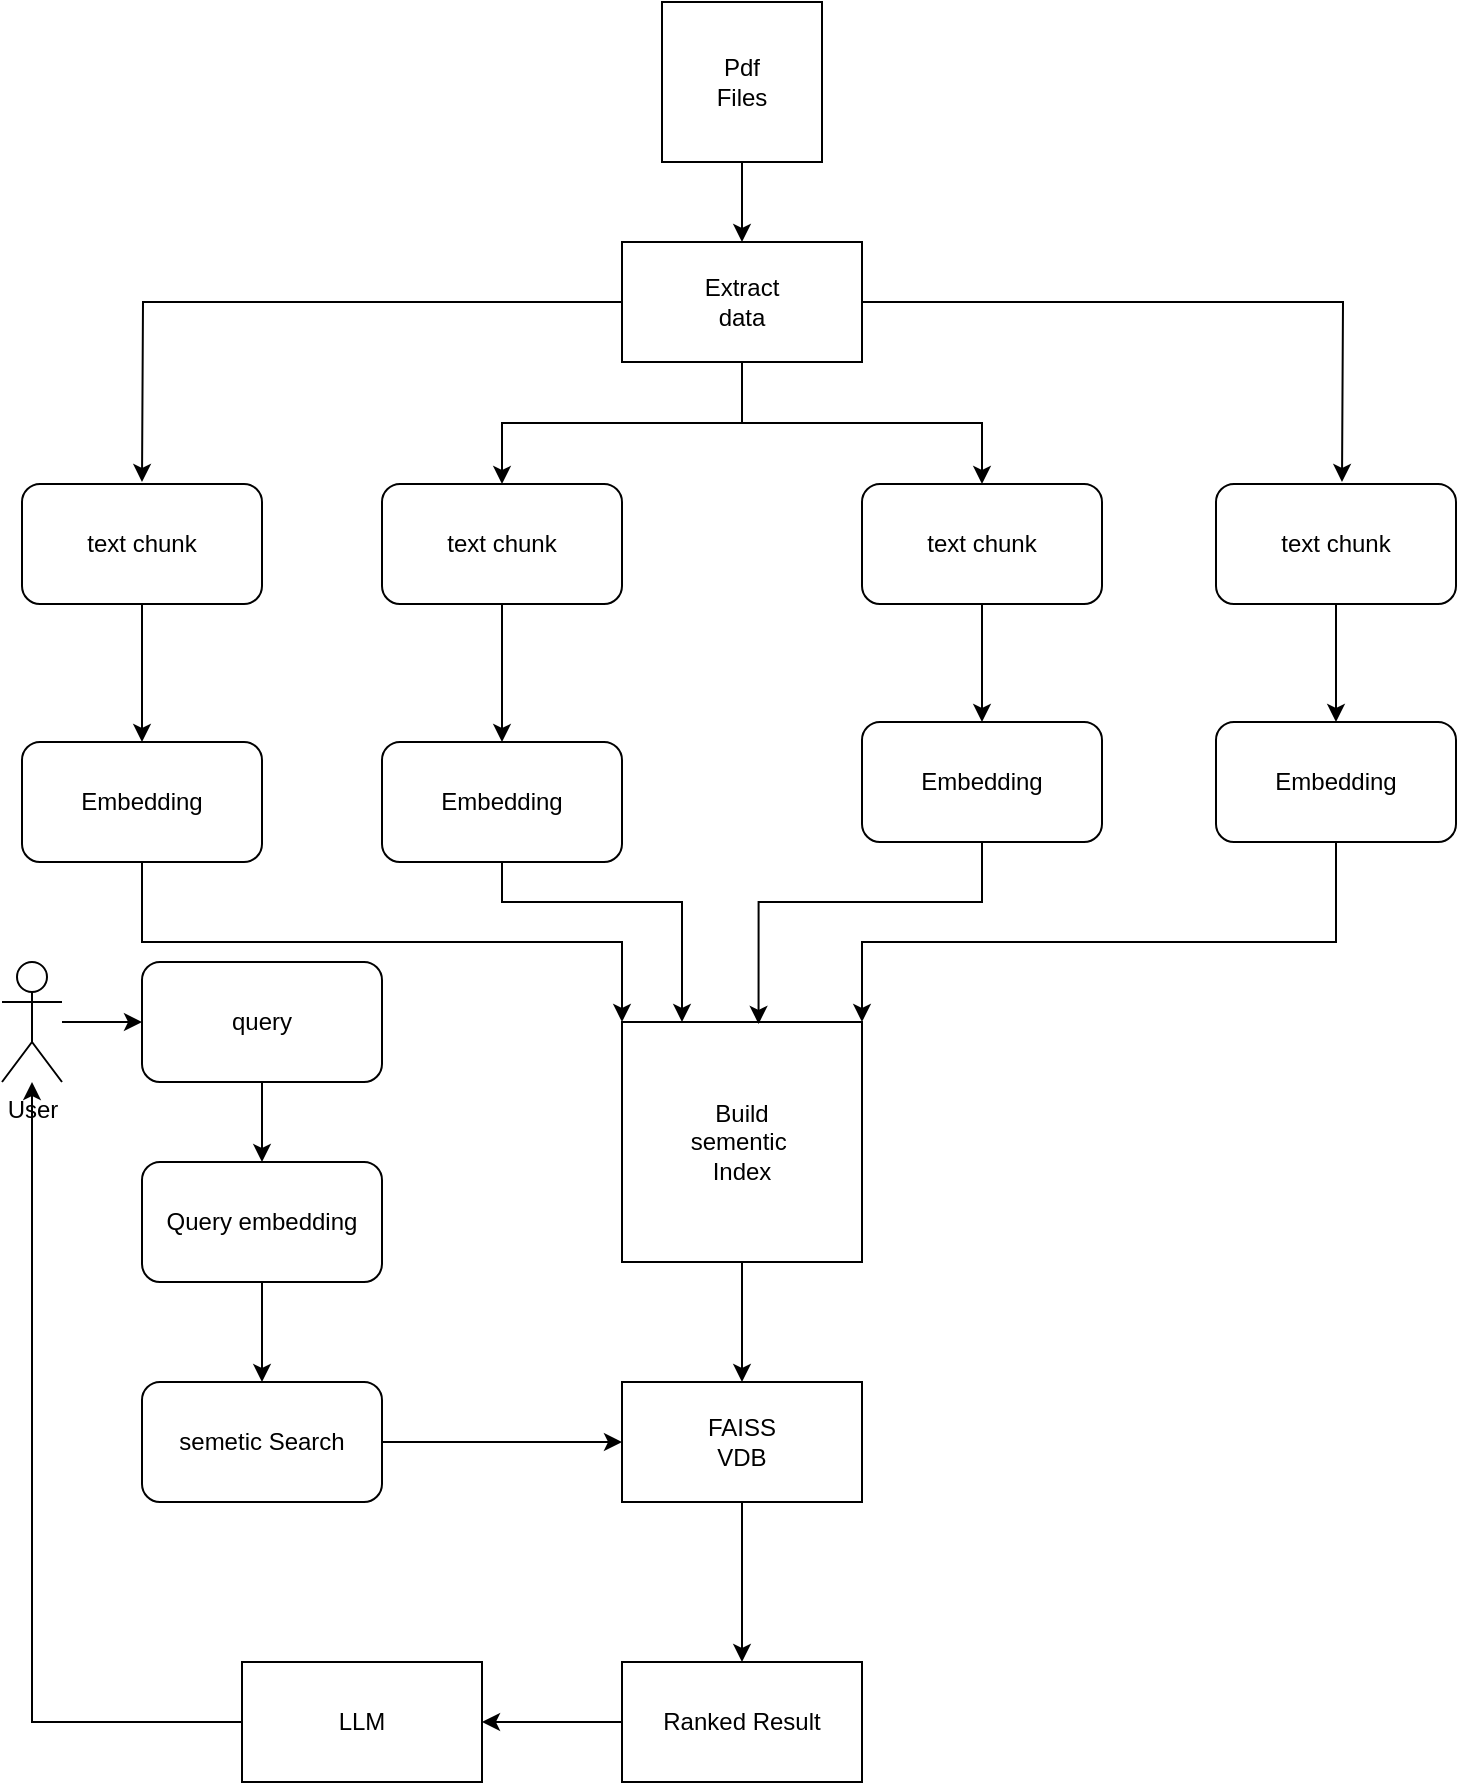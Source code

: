 <mxfile version="28.0.7">
  <diagram name="Page-1" id="53QNOTSQqFpATDOJLD6Y">
    <mxGraphModel dx="657" dy="445" grid="1" gridSize="10" guides="1" tooltips="1" connect="1" arrows="1" fold="1" page="1" pageScale="1" pageWidth="850" pageHeight="1100" math="0" shadow="0">
      <root>
        <mxCell id="0" />
        <mxCell id="1" parent="0" />
        <mxCell id="gq1TbWtQgOLQWXrwvLaA-51" value="" style="edgeStyle=orthogonalEdgeStyle;rounded=0;orthogonalLoop=1;jettySize=auto;html=1;" edge="1" parent="1" source="gq1TbWtQgOLQWXrwvLaA-15" target="gq1TbWtQgOLQWXrwvLaA-16">
          <mxGeometry relative="1" as="geometry" />
        </mxCell>
        <mxCell id="gq1TbWtQgOLQWXrwvLaA-15" value="Pdf&lt;div&gt;Files&lt;/div&gt;" style="whiteSpace=wrap;html=1;aspect=fixed;" vertex="1" parent="1">
          <mxGeometry x="360" y="40" width="80" height="80" as="geometry" />
        </mxCell>
        <mxCell id="gq1TbWtQgOLQWXrwvLaA-43" style="edgeStyle=orthogonalEdgeStyle;rounded=0;orthogonalLoop=1;jettySize=auto;html=1;" edge="1" parent="1" source="gq1TbWtQgOLQWXrwvLaA-16">
          <mxGeometry relative="1" as="geometry">
            <mxPoint x="100" y="280" as="targetPoint" />
          </mxGeometry>
        </mxCell>
        <mxCell id="gq1TbWtQgOLQWXrwvLaA-44" style="edgeStyle=orthogonalEdgeStyle;rounded=0;orthogonalLoop=1;jettySize=auto;html=1;" edge="1" parent="1" source="gq1TbWtQgOLQWXrwvLaA-16">
          <mxGeometry relative="1" as="geometry">
            <mxPoint x="700" y="280" as="targetPoint" />
          </mxGeometry>
        </mxCell>
        <mxCell id="gq1TbWtQgOLQWXrwvLaA-45" style="edgeStyle=orthogonalEdgeStyle;rounded=0;orthogonalLoop=1;jettySize=auto;html=1;entryX=0.5;entryY=0;entryDx=0;entryDy=0;" edge="1" parent="1" source="gq1TbWtQgOLQWXrwvLaA-16" target="gq1TbWtQgOLQWXrwvLaA-21">
          <mxGeometry relative="1" as="geometry" />
        </mxCell>
        <mxCell id="gq1TbWtQgOLQWXrwvLaA-46" style="edgeStyle=orthogonalEdgeStyle;rounded=0;orthogonalLoop=1;jettySize=auto;html=1;" edge="1" parent="1" source="gq1TbWtQgOLQWXrwvLaA-16" target="gq1TbWtQgOLQWXrwvLaA-22">
          <mxGeometry relative="1" as="geometry" />
        </mxCell>
        <mxCell id="gq1TbWtQgOLQWXrwvLaA-16" value="Extract&lt;div&gt;data&lt;/div&gt;" style="rounded=0;whiteSpace=wrap;html=1;" vertex="1" parent="1">
          <mxGeometry x="340" y="160" width="120" height="60" as="geometry" />
        </mxCell>
        <mxCell id="gq1TbWtQgOLQWXrwvLaA-47" value="" style="edgeStyle=orthogonalEdgeStyle;rounded=0;orthogonalLoop=1;jettySize=auto;html=1;" edge="1" parent="1" source="gq1TbWtQgOLQWXrwvLaA-17" target="gq1TbWtQgOLQWXrwvLaA-24">
          <mxGeometry relative="1" as="geometry" />
        </mxCell>
        <mxCell id="gq1TbWtQgOLQWXrwvLaA-17" value="text chunk" style="rounded=1;whiteSpace=wrap;html=1;" vertex="1" parent="1">
          <mxGeometry x="40" y="281" width="120" height="60" as="geometry" />
        </mxCell>
        <mxCell id="gq1TbWtQgOLQWXrwvLaA-48" value="" style="edgeStyle=orthogonalEdgeStyle;rounded=0;orthogonalLoop=1;jettySize=auto;html=1;" edge="1" parent="1" source="gq1TbWtQgOLQWXrwvLaA-21" target="gq1TbWtQgOLQWXrwvLaA-25">
          <mxGeometry relative="1" as="geometry" />
        </mxCell>
        <mxCell id="gq1TbWtQgOLQWXrwvLaA-21" value="text chunk" style="rounded=1;whiteSpace=wrap;html=1;" vertex="1" parent="1">
          <mxGeometry x="220" y="281" width="120" height="60" as="geometry" />
        </mxCell>
        <mxCell id="gq1TbWtQgOLQWXrwvLaA-49" value="" style="edgeStyle=orthogonalEdgeStyle;rounded=0;orthogonalLoop=1;jettySize=auto;html=1;" edge="1" parent="1" source="gq1TbWtQgOLQWXrwvLaA-22" target="gq1TbWtQgOLQWXrwvLaA-27">
          <mxGeometry relative="1" as="geometry" />
        </mxCell>
        <mxCell id="gq1TbWtQgOLQWXrwvLaA-22" value="text chunk" style="rounded=1;whiteSpace=wrap;html=1;" vertex="1" parent="1">
          <mxGeometry x="460" y="281" width="120" height="60" as="geometry" />
        </mxCell>
        <mxCell id="gq1TbWtQgOLQWXrwvLaA-50" value="" style="edgeStyle=orthogonalEdgeStyle;rounded=0;orthogonalLoop=1;jettySize=auto;html=1;" edge="1" parent="1" source="gq1TbWtQgOLQWXrwvLaA-23" target="gq1TbWtQgOLQWXrwvLaA-26">
          <mxGeometry relative="1" as="geometry" />
        </mxCell>
        <mxCell id="gq1TbWtQgOLQWXrwvLaA-23" value="text chunk" style="rounded=1;whiteSpace=wrap;html=1;" vertex="1" parent="1">
          <mxGeometry x="637" y="281" width="120" height="60" as="geometry" />
        </mxCell>
        <mxCell id="gq1TbWtQgOLQWXrwvLaA-40" style="edgeStyle=orthogonalEdgeStyle;rounded=0;orthogonalLoop=1;jettySize=auto;html=1;entryX=0;entryY=0;entryDx=0;entryDy=0;" edge="1" parent="1" source="gq1TbWtQgOLQWXrwvLaA-24" target="gq1TbWtQgOLQWXrwvLaA-28">
          <mxGeometry relative="1" as="geometry">
            <Array as="points">
              <mxPoint x="100" y="510" />
              <mxPoint x="340" y="510" />
            </Array>
          </mxGeometry>
        </mxCell>
        <mxCell id="gq1TbWtQgOLQWXrwvLaA-24" value="Embedding" style="rounded=1;whiteSpace=wrap;html=1;" vertex="1" parent="1">
          <mxGeometry x="40" y="410" width="120" height="60" as="geometry" />
        </mxCell>
        <mxCell id="gq1TbWtQgOLQWXrwvLaA-39" style="edgeStyle=orthogonalEdgeStyle;rounded=0;orthogonalLoop=1;jettySize=auto;html=1;entryX=0.25;entryY=0;entryDx=0;entryDy=0;" edge="1" parent="1" source="gq1TbWtQgOLQWXrwvLaA-25" target="gq1TbWtQgOLQWXrwvLaA-28">
          <mxGeometry relative="1" as="geometry">
            <Array as="points">
              <mxPoint x="280" y="490" />
              <mxPoint x="370" y="490" />
            </Array>
          </mxGeometry>
        </mxCell>
        <mxCell id="gq1TbWtQgOLQWXrwvLaA-25" value="Embedding" style="rounded=1;whiteSpace=wrap;html=1;" vertex="1" parent="1">
          <mxGeometry x="220" y="410" width="120" height="60" as="geometry" />
        </mxCell>
        <mxCell id="gq1TbWtQgOLQWXrwvLaA-42" style="edgeStyle=orthogonalEdgeStyle;rounded=0;orthogonalLoop=1;jettySize=auto;html=1;entryX=1;entryY=0;entryDx=0;entryDy=0;" edge="1" parent="1" source="gq1TbWtQgOLQWXrwvLaA-26" target="gq1TbWtQgOLQWXrwvLaA-28">
          <mxGeometry relative="1" as="geometry">
            <Array as="points">
              <mxPoint x="697" y="510" />
              <mxPoint x="460" y="510" />
            </Array>
          </mxGeometry>
        </mxCell>
        <mxCell id="gq1TbWtQgOLQWXrwvLaA-26" value="Embedding" style="rounded=1;whiteSpace=wrap;html=1;" vertex="1" parent="1">
          <mxGeometry x="637" y="400" width="120" height="60" as="geometry" />
        </mxCell>
        <mxCell id="gq1TbWtQgOLQWXrwvLaA-27" value="Embedding" style="rounded=1;whiteSpace=wrap;html=1;" vertex="1" parent="1">
          <mxGeometry x="460" y="400" width="120" height="60" as="geometry" />
        </mxCell>
        <mxCell id="gq1TbWtQgOLQWXrwvLaA-38" value="" style="edgeStyle=orthogonalEdgeStyle;rounded=0;orthogonalLoop=1;jettySize=auto;html=1;" edge="1" parent="1" source="gq1TbWtQgOLQWXrwvLaA-28" target="gq1TbWtQgOLQWXrwvLaA-29">
          <mxGeometry relative="1" as="geometry" />
        </mxCell>
        <mxCell id="gq1TbWtQgOLQWXrwvLaA-28" value="Build&lt;div&gt;sementic&amp;nbsp;&lt;/div&gt;&lt;div&gt;Index&lt;/div&gt;" style="whiteSpace=wrap;html=1;aspect=fixed;" vertex="1" parent="1">
          <mxGeometry x="340" y="550" width="120" height="120" as="geometry" />
        </mxCell>
        <mxCell id="gq1TbWtQgOLQWXrwvLaA-52" style="edgeStyle=orthogonalEdgeStyle;rounded=0;orthogonalLoop=1;jettySize=auto;html=1;" edge="1" parent="1" source="gq1TbWtQgOLQWXrwvLaA-29">
          <mxGeometry relative="1" as="geometry">
            <mxPoint x="400" y="870" as="targetPoint" />
          </mxGeometry>
        </mxCell>
        <mxCell id="gq1TbWtQgOLQWXrwvLaA-29" value="FAISS&lt;div&gt;VDB&lt;/div&gt;" style="rounded=0;whiteSpace=wrap;html=1;" vertex="1" parent="1">
          <mxGeometry x="340" y="730" width="120" height="60" as="geometry" />
        </mxCell>
        <mxCell id="gq1TbWtQgOLQWXrwvLaA-36" value="" style="edgeStyle=orthogonalEdgeStyle;rounded=0;orthogonalLoop=1;jettySize=auto;html=1;" edge="1" parent="1" source="gq1TbWtQgOLQWXrwvLaA-30" target="gq1TbWtQgOLQWXrwvLaA-31">
          <mxGeometry relative="1" as="geometry" />
        </mxCell>
        <mxCell id="gq1TbWtQgOLQWXrwvLaA-30" value="User&lt;div&gt;&lt;br&gt;&lt;/div&gt;" style="shape=umlActor;verticalLabelPosition=bottom;verticalAlign=top;html=1;outlineConnect=0;" vertex="1" parent="1">
          <mxGeometry x="30" y="520" width="30" height="60" as="geometry" />
        </mxCell>
        <mxCell id="gq1TbWtQgOLQWXrwvLaA-34" value="" style="edgeStyle=orthogonalEdgeStyle;rounded=0;orthogonalLoop=1;jettySize=auto;html=1;" edge="1" parent="1" source="gq1TbWtQgOLQWXrwvLaA-31" target="gq1TbWtQgOLQWXrwvLaA-32">
          <mxGeometry relative="1" as="geometry" />
        </mxCell>
        <mxCell id="gq1TbWtQgOLQWXrwvLaA-31" value="query" style="rounded=1;whiteSpace=wrap;html=1;" vertex="1" parent="1">
          <mxGeometry x="100" y="520" width="120" height="60" as="geometry" />
        </mxCell>
        <mxCell id="gq1TbWtQgOLQWXrwvLaA-35" value="" style="edgeStyle=orthogonalEdgeStyle;rounded=0;orthogonalLoop=1;jettySize=auto;html=1;" edge="1" parent="1" source="gq1TbWtQgOLQWXrwvLaA-32" target="gq1TbWtQgOLQWXrwvLaA-33">
          <mxGeometry relative="1" as="geometry" />
        </mxCell>
        <mxCell id="gq1TbWtQgOLQWXrwvLaA-32" value="Query embedding" style="rounded=1;whiteSpace=wrap;html=1;" vertex="1" parent="1">
          <mxGeometry x="100" y="620" width="120" height="60" as="geometry" />
        </mxCell>
        <mxCell id="gq1TbWtQgOLQWXrwvLaA-37" style="edgeStyle=orthogonalEdgeStyle;rounded=0;orthogonalLoop=1;jettySize=auto;html=1;" edge="1" parent="1" source="gq1TbWtQgOLQWXrwvLaA-33" target="gq1TbWtQgOLQWXrwvLaA-29">
          <mxGeometry relative="1" as="geometry" />
        </mxCell>
        <mxCell id="gq1TbWtQgOLQWXrwvLaA-33" value="semetic Search" style="rounded=1;whiteSpace=wrap;html=1;" vertex="1" parent="1">
          <mxGeometry x="100" y="730" width="120" height="60" as="geometry" />
        </mxCell>
        <mxCell id="gq1TbWtQgOLQWXrwvLaA-41" style="edgeStyle=orthogonalEdgeStyle;rounded=0;orthogonalLoop=1;jettySize=auto;html=1;entryX=0.569;entryY=0.008;entryDx=0;entryDy=0;entryPerimeter=0;" edge="1" parent="1" source="gq1TbWtQgOLQWXrwvLaA-27" target="gq1TbWtQgOLQWXrwvLaA-28">
          <mxGeometry relative="1" as="geometry">
            <Array as="points">
              <mxPoint x="520" y="490" />
              <mxPoint x="408" y="490" />
            </Array>
          </mxGeometry>
        </mxCell>
        <mxCell id="gq1TbWtQgOLQWXrwvLaA-55" style="edgeStyle=orthogonalEdgeStyle;rounded=0;orthogonalLoop=1;jettySize=auto;html=1;entryX=1;entryY=0.5;entryDx=0;entryDy=0;" edge="1" parent="1" source="gq1TbWtQgOLQWXrwvLaA-53" target="gq1TbWtQgOLQWXrwvLaA-54">
          <mxGeometry relative="1" as="geometry" />
        </mxCell>
        <mxCell id="gq1TbWtQgOLQWXrwvLaA-53" value="Ranked Result" style="rounded=0;whiteSpace=wrap;html=1;" vertex="1" parent="1">
          <mxGeometry x="340" y="870" width="120" height="60" as="geometry" />
        </mxCell>
        <mxCell id="gq1TbWtQgOLQWXrwvLaA-56" style="edgeStyle=orthogonalEdgeStyle;rounded=0;orthogonalLoop=1;jettySize=auto;html=1;" edge="1" parent="1" source="gq1TbWtQgOLQWXrwvLaA-54" target="gq1TbWtQgOLQWXrwvLaA-30">
          <mxGeometry relative="1" as="geometry">
            <mxPoint x="40" y="650" as="targetPoint" />
          </mxGeometry>
        </mxCell>
        <mxCell id="gq1TbWtQgOLQWXrwvLaA-54" value="LLM" style="rounded=0;whiteSpace=wrap;html=1;" vertex="1" parent="1">
          <mxGeometry x="150" y="870" width="120" height="60" as="geometry" />
        </mxCell>
      </root>
    </mxGraphModel>
  </diagram>
</mxfile>
